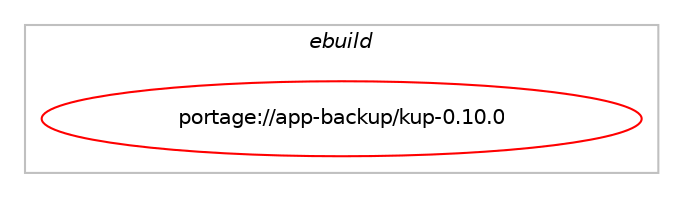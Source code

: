 digraph prolog {

# *************
# Graph options
# *************

newrank=true;
concentrate=true;
compound=true;
graph [rankdir=LR,fontname=Helvetica,fontsize=10,ranksep=1.5];#, ranksep=2.5, nodesep=0.2];
edge  [arrowhead=vee];
node  [fontname=Helvetica,fontsize=10];

# **********
# The ebuild
# **********

subgraph cluster_leftcol {
color=gray;
label=<<i>ebuild</i>>;
id [label="portage://app-backup/kup-0.10.0", color=red, width=4, href="../app-backup/kup-0.10.0.svg"];
}

# ****************
# The dependencies
# ****************

subgraph cluster_midcol {
color=gray;
label=<<i>dependencies</i>>;
subgraph cluster_compile {
fillcolor="#eeeeee";
style=filled;
label=<<i>compile</i>>;
# *** BEGIN UNKNOWN DEPENDENCY TYPE (TODO) ***
# id -> equal(package_dependency(portage://app-backup/kup-0.10.0,install,no,dev-libs,libgit2,none,[,,],any_same_slot,[]))
# *** END UNKNOWN DEPENDENCY TYPE (TODO) ***

# *** BEGIN UNKNOWN DEPENDENCY TYPE (TODO) ***
# id -> equal(package_dependency(portage://app-backup/kup-0.10.0,install,no,dev-qt,qtbase,greaterequal,[6.6.2,,,6.6.2],[slot(6)],[use(enable(dbus),none),use(enable(gui),none),use(enable(network),none),use(enable(widgets),none)]))
# *** END UNKNOWN DEPENDENCY TYPE (TODO) ***

# *** BEGIN UNKNOWN DEPENDENCY TYPE (TODO) ***
# id -> equal(package_dependency(portage://app-backup/kup-0.10.0,install,no,dev-qt,qtbase,none,[,,],[slot(6)],[]))
# *** END UNKNOWN DEPENDENCY TYPE (TODO) ***

# *** BEGIN UNKNOWN DEPENDENCY TYPE (TODO) ***
# id -> equal(package_dependency(portage://app-backup/kup-0.10.0,install,no,kde-frameworks,kcmutils,greaterequal,[6.0.0,,,6.0.0],[slot(6)],[]))
# *** END UNKNOWN DEPENDENCY TYPE (TODO) ***

# *** BEGIN UNKNOWN DEPENDENCY TYPE (TODO) ***
# id -> equal(package_dependency(portage://app-backup/kup-0.10.0,install,no,kde-frameworks,kcompletion,greaterequal,[6.0.0,,,6.0.0],[slot(6)],[]))
# *** END UNKNOWN DEPENDENCY TYPE (TODO) ***

# *** BEGIN UNKNOWN DEPENDENCY TYPE (TODO) ***
# id -> equal(package_dependency(portage://app-backup/kup-0.10.0,install,no,kde-frameworks,kconfig,greaterequal,[6.0.0,,,6.0.0],[slot(6)],[]))
# *** END UNKNOWN DEPENDENCY TYPE (TODO) ***

# *** BEGIN UNKNOWN DEPENDENCY TYPE (TODO) ***
# id -> equal(package_dependency(portage://app-backup/kup-0.10.0,install,no,kde-frameworks,kconfigwidgets,greaterequal,[6.0.0,,,6.0.0],[slot(6)],[]))
# *** END UNKNOWN DEPENDENCY TYPE (TODO) ***

# *** BEGIN UNKNOWN DEPENDENCY TYPE (TODO) ***
# id -> equal(package_dependency(portage://app-backup/kup-0.10.0,install,no,kde-frameworks,kcoreaddons,greaterequal,[6.0.0,,,6.0.0],[slot(6)],[]))
# *** END UNKNOWN DEPENDENCY TYPE (TODO) ***

# *** BEGIN UNKNOWN DEPENDENCY TYPE (TODO) ***
# id -> equal(package_dependency(portage://app-backup/kup-0.10.0,install,no,kde-frameworks,kdbusaddons,greaterequal,[6.0.0,,,6.0.0],[slot(6)],[]))
# *** END UNKNOWN DEPENDENCY TYPE (TODO) ***

# *** BEGIN UNKNOWN DEPENDENCY TYPE (TODO) ***
# id -> equal(package_dependency(portage://app-backup/kup-0.10.0,install,no,kde-frameworks,ki18n,greaterequal,[6.0.0,,,6.0.0],[slot(6)],[]))
# *** END UNKNOWN DEPENDENCY TYPE (TODO) ***

# *** BEGIN UNKNOWN DEPENDENCY TYPE (TODO) ***
# id -> equal(package_dependency(portage://app-backup/kup-0.10.0,install,no,kde-frameworks,kidletime,greaterequal,[6.0.0,,,6.0.0],[slot(6)],[]))
# *** END UNKNOWN DEPENDENCY TYPE (TODO) ***

# *** BEGIN UNKNOWN DEPENDENCY TYPE (TODO) ***
# id -> equal(package_dependency(portage://app-backup/kup-0.10.0,install,no,kde-frameworks,kio,greaterequal,[6.0.0,,,6.0.0],[slot(6)],[]))
# *** END UNKNOWN DEPENDENCY TYPE (TODO) ***

# *** BEGIN UNKNOWN DEPENDENCY TYPE (TODO) ***
# id -> equal(package_dependency(portage://app-backup/kup-0.10.0,install,no,kde-frameworks,kjobwidgets,greaterequal,[6.0.0,,,6.0.0],[slot(6)],[]))
# *** END UNKNOWN DEPENDENCY TYPE (TODO) ***

# *** BEGIN UNKNOWN DEPENDENCY TYPE (TODO) ***
# id -> equal(package_dependency(portage://app-backup/kup-0.10.0,install,no,kde-frameworks,knotifications,greaterequal,[6.0.0,,,6.0.0],[slot(6)],[]))
# *** END UNKNOWN DEPENDENCY TYPE (TODO) ***

# *** BEGIN UNKNOWN DEPENDENCY TYPE (TODO) ***
# id -> equal(package_dependency(portage://app-backup/kup-0.10.0,install,no,kde-frameworks,kwidgetsaddons,greaterequal,[6.0.0,,,6.0.0],[slot(6)],[]))
# *** END UNKNOWN DEPENDENCY TYPE (TODO) ***

# *** BEGIN UNKNOWN DEPENDENCY TYPE (TODO) ***
# id -> equal(package_dependency(portage://app-backup/kup-0.10.0,install,no,kde-frameworks,kxmlgui,greaterequal,[6.0.0,,,6.0.0],[slot(6)],[]))
# *** END UNKNOWN DEPENDENCY TYPE (TODO) ***

# *** BEGIN UNKNOWN DEPENDENCY TYPE (TODO) ***
# id -> equal(package_dependency(portage://app-backup/kup-0.10.0,install,no,kde-frameworks,solid,greaterequal,[6.0.0,,,6.0.0],[slot(6)],[]))
# *** END UNKNOWN DEPENDENCY TYPE (TODO) ***

# *** BEGIN UNKNOWN DEPENDENCY TYPE (TODO) ***
# id -> equal(package_dependency(portage://app-backup/kup-0.10.0,install,no,kde-plasma,libplasma,none,[,,],[slot(6)],[]))
# *** END UNKNOWN DEPENDENCY TYPE (TODO) ***

# *** BEGIN UNKNOWN DEPENDENCY TYPE (TODO) ***
# id -> equal(package_dependency(portage://app-backup/kup-0.10.0,install,no,kde-plasma,plasma5support,none,[,,],[slot(6)],[]))
# *** END UNKNOWN DEPENDENCY TYPE (TODO) ***

}
subgraph cluster_compileandrun {
fillcolor="#eeeeee";
style=filled;
label=<<i>compile and run</i>>;
}
subgraph cluster_run {
fillcolor="#eeeeee";
style=filled;
label=<<i>run</i>>;
# *** BEGIN UNKNOWN DEPENDENCY TYPE (TODO) ***
# id -> equal(any_of_group([package_dependency(portage://app-backup/kup-0.10.0,run,no,kde-frameworks,breeze-icons,none,[,,],any_different_slot,[]),package_dependency(portage://app-backup/kup-0.10.0,run,no,kde-frameworks,oxygen-icons,none,[,,],any_different_slot,[])]))
# *** END UNKNOWN DEPENDENCY TYPE (TODO) ***

# *** BEGIN UNKNOWN DEPENDENCY TYPE (TODO) ***
# id -> equal(package_dependency(portage://app-backup/kup-0.10.0,run,no,dev-libs,libgit2,none,[,,],any_same_slot,[]))
# *** END UNKNOWN DEPENDENCY TYPE (TODO) ***

# *** BEGIN UNKNOWN DEPENDENCY TYPE (TODO) ***
# id -> equal(package_dependency(portage://app-backup/kup-0.10.0,run,no,dev-qt,qtbase,greaterequal,[6.6.2,,,6.6.2],[slot(6)],[use(enable(dbus),none),use(enable(gui),none),use(enable(network),none),use(enable(widgets),none)]))
# *** END UNKNOWN DEPENDENCY TYPE (TODO) ***

# *** BEGIN UNKNOWN DEPENDENCY TYPE (TODO) ***
# id -> equal(package_dependency(portage://app-backup/kup-0.10.0,run,no,dev-qt,qtbase,none,[,,],[slot(6)],[]))
# *** END UNKNOWN DEPENDENCY TYPE (TODO) ***

# *** BEGIN UNKNOWN DEPENDENCY TYPE (TODO) ***
# id -> equal(package_dependency(portage://app-backup/kup-0.10.0,run,no,dev-qt,qtdeclarative,greaterequal,[6.6.2,,,6.6.2],[slot(6)],[]))
# *** END UNKNOWN DEPENDENCY TYPE (TODO) ***

# *** BEGIN UNKNOWN DEPENDENCY TYPE (TODO) ***
# id -> equal(package_dependency(portage://app-backup/kup-0.10.0,run,no,dev-qt,qtsvg,greaterequal,[6.6.2,,,6.6.2],[slot(6)],[]))
# *** END UNKNOWN DEPENDENCY TYPE (TODO) ***

# *** BEGIN UNKNOWN DEPENDENCY TYPE (TODO) ***
# id -> equal(package_dependency(portage://app-backup/kup-0.10.0,run,no,kde-frameworks,kcmutils,greaterequal,[6.0.0,,,6.0.0],[slot(6)],[]))
# *** END UNKNOWN DEPENDENCY TYPE (TODO) ***

# *** BEGIN UNKNOWN DEPENDENCY TYPE (TODO) ***
# id -> equal(package_dependency(portage://app-backup/kup-0.10.0,run,no,kde-frameworks,kcompletion,greaterequal,[6.0.0,,,6.0.0],[slot(6)],[]))
# *** END UNKNOWN DEPENDENCY TYPE (TODO) ***

# *** BEGIN UNKNOWN DEPENDENCY TYPE (TODO) ***
# id -> equal(package_dependency(portage://app-backup/kup-0.10.0,run,no,kde-frameworks,kconfig,greaterequal,[6.0.0,,,6.0.0],[slot(6)],[]))
# *** END UNKNOWN DEPENDENCY TYPE (TODO) ***

# *** BEGIN UNKNOWN DEPENDENCY TYPE (TODO) ***
# id -> equal(package_dependency(portage://app-backup/kup-0.10.0,run,no,kde-frameworks,kconfigwidgets,greaterequal,[6.0.0,,,6.0.0],[slot(6)],[]))
# *** END UNKNOWN DEPENDENCY TYPE (TODO) ***

# *** BEGIN UNKNOWN DEPENDENCY TYPE (TODO) ***
# id -> equal(package_dependency(portage://app-backup/kup-0.10.0,run,no,kde-frameworks,kcoreaddons,greaterequal,[6.0.0,,,6.0.0],[slot(6)],[]))
# *** END UNKNOWN DEPENDENCY TYPE (TODO) ***

# *** BEGIN UNKNOWN DEPENDENCY TYPE (TODO) ***
# id -> equal(package_dependency(portage://app-backup/kup-0.10.0,run,no,kde-frameworks,kdbusaddons,greaterequal,[6.0.0,,,6.0.0],[slot(6)],[]))
# *** END UNKNOWN DEPENDENCY TYPE (TODO) ***

# *** BEGIN UNKNOWN DEPENDENCY TYPE (TODO) ***
# id -> equal(package_dependency(portage://app-backup/kup-0.10.0,run,no,kde-frameworks,kf-env,greaterequal,[6,,,6],[],[]))
# *** END UNKNOWN DEPENDENCY TYPE (TODO) ***

# *** BEGIN UNKNOWN DEPENDENCY TYPE (TODO) ***
# id -> equal(package_dependency(portage://app-backup/kup-0.10.0,run,no,kde-frameworks,ki18n,greaterequal,[6.0.0,,,6.0.0],[slot(6)],[]))
# *** END UNKNOWN DEPENDENCY TYPE (TODO) ***

# *** BEGIN UNKNOWN DEPENDENCY TYPE (TODO) ***
# id -> equal(package_dependency(portage://app-backup/kup-0.10.0,run,no,kde-frameworks,kidletime,greaterequal,[6.0.0,,,6.0.0],[slot(6)],[]))
# *** END UNKNOWN DEPENDENCY TYPE (TODO) ***

# *** BEGIN UNKNOWN DEPENDENCY TYPE (TODO) ***
# id -> equal(package_dependency(portage://app-backup/kup-0.10.0,run,no,kde-frameworks,kio,greaterequal,[6.0.0,,,6.0.0],[slot(6)],[]))
# *** END UNKNOWN DEPENDENCY TYPE (TODO) ***

# *** BEGIN UNKNOWN DEPENDENCY TYPE (TODO) ***
# id -> equal(package_dependency(portage://app-backup/kup-0.10.0,run,no,kde-frameworks,kjobwidgets,greaterequal,[6.0.0,,,6.0.0],[slot(6)],[]))
# *** END UNKNOWN DEPENDENCY TYPE (TODO) ***

# *** BEGIN UNKNOWN DEPENDENCY TYPE (TODO) ***
# id -> equal(package_dependency(portage://app-backup/kup-0.10.0,run,no,kde-frameworks,knotifications,greaterequal,[6.0.0,,,6.0.0],[slot(6)],[]))
# *** END UNKNOWN DEPENDENCY TYPE (TODO) ***

# *** BEGIN UNKNOWN DEPENDENCY TYPE (TODO) ***
# id -> equal(package_dependency(portage://app-backup/kup-0.10.0,run,no,kde-frameworks,kwidgetsaddons,greaterequal,[6.0.0,,,6.0.0],[slot(6)],[]))
# *** END UNKNOWN DEPENDENCY TYPE (TODO) ***

# *** BEGIN UNKNOWN DEPENDENCY TYPE (TODO) ***
# id -> equal(package_dependency(portage://app-backup/kup-0.10.0,run,no,kde-frameworks,kxmlgui,greaterequal,[6.0.0,,,6.0.0],[slot(6)],[]))
# *** END UNKNOWN DEPENDENCY TYPE (TODO) ***

# *** BEGIN UNKNOWN DEPENDENCY TYPE (TODO) ***
# id -> equal(package_dependency(portage://app-backup/kup-0.10.0,run,no,kde-frameworks,solid,greaterequal,[6.0.0,,,6.0.0],[slot(6)],[]))
# *** END UNKNOWN DEPENDENCY TYPE (TODO) ***

# *** BEGIN UNKNOWN DEPENDENCY TYPE (TODO) ***
# id -> equal(package_dependency(portage://app-backup/kup-0.10.0,run,no,kde-plasma,libplasma,none,[,,],[slot(6)],[]))
# *** END UNKNOWN DEPENDENCY TYPE (TODO) ***

# *** BEGIN UNKNOWN DEPENDENCY TYPE (TODO) ***
# id -> equal(package_dependency(portage://app-backup/kup-0.10.0,run,no,kde-plasma,plasma5support,none,[,,],[slot(6)],[]))
# *** END UNKNOWN DEPENDENCY TYPE (TODO) ***

# *** BEGIN UNKNOWN DEPENDENCY TYPE (TODO) ***
# id -> equal(package_dependency(portage://app-backup/kup-0.10.0,run,no,net-misc,rsync,none,[,,],[],[]))
# *** END UNKNOWN DEPENDENCY TYPE (TODO) ***

# *** BEGIN UNKNOWN DEPENDENCY TYPE (TODO) ***
# id -> equal(package_dependency(portage://app-backup/kup-0.10.0,run,weak,app-backup,kup,none,[,,],[slot(5)],[]))
# *** END UNKNOWN DEPENDENCY TYPE (TODO) ***

}
}

# **************
# The candidates
# **************

subgraph cluster_choices {
rank=same;
color=gray;
label=<<i>candidates</i>>;

}

}
